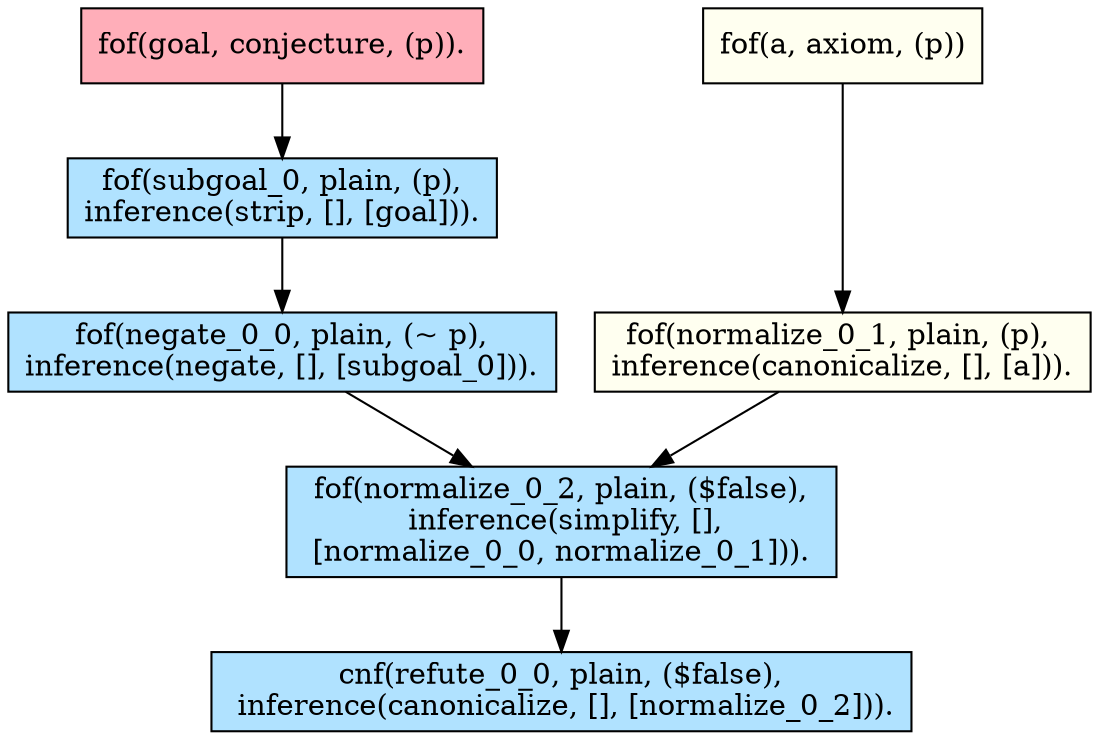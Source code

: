 digraph proof{
  rankdir=TB
  subgraph ax{
  rank="same";
  0 [shape=box,fillcolor=lightpink1,style=filled,label="fof(goal, conjecture, (p))."]
  1 [shape=box,fillcolor=ivory1,style=filled,label="fof(a, axiom, (p))"]
   }
  2 [shape=box,fillcolor=lightskyblue1,style=filled,label="fof(subgoal_0, plain, (p),\ninference(strip, [], [goal]))."]
  0 -> 2
  3 [shape=box,fillcolor=lightskyblue1,style=filled,label="fof(negate_0_0, plain, (~ p),\ninference(negate, [], [subgoal_0]))."]
    2 -> 3
  4 [shape=box,fillcolor=ivory1,style=filled,label="fof(normalize_0_1, plain, (p), \ninference(canonicalize, [], [a]))."]
    1 -> 4
  5 [shape=box,fillcolor=lightskyblue1,style=filled,label="fof(normalize_0_2, plain, ($false),\n inference(simplify, [],\n [normalize_0_0, normalize_0_1])). "] 4 -> 5
    3 -> 5
  6 [shape=box,fillcolor=lightskyblue1,style=filled,label="cnf(refute_0_0, plain, ($false),\n inference(canonicalize, [], [normalize_0_2]))."]
    5 -> 6
}